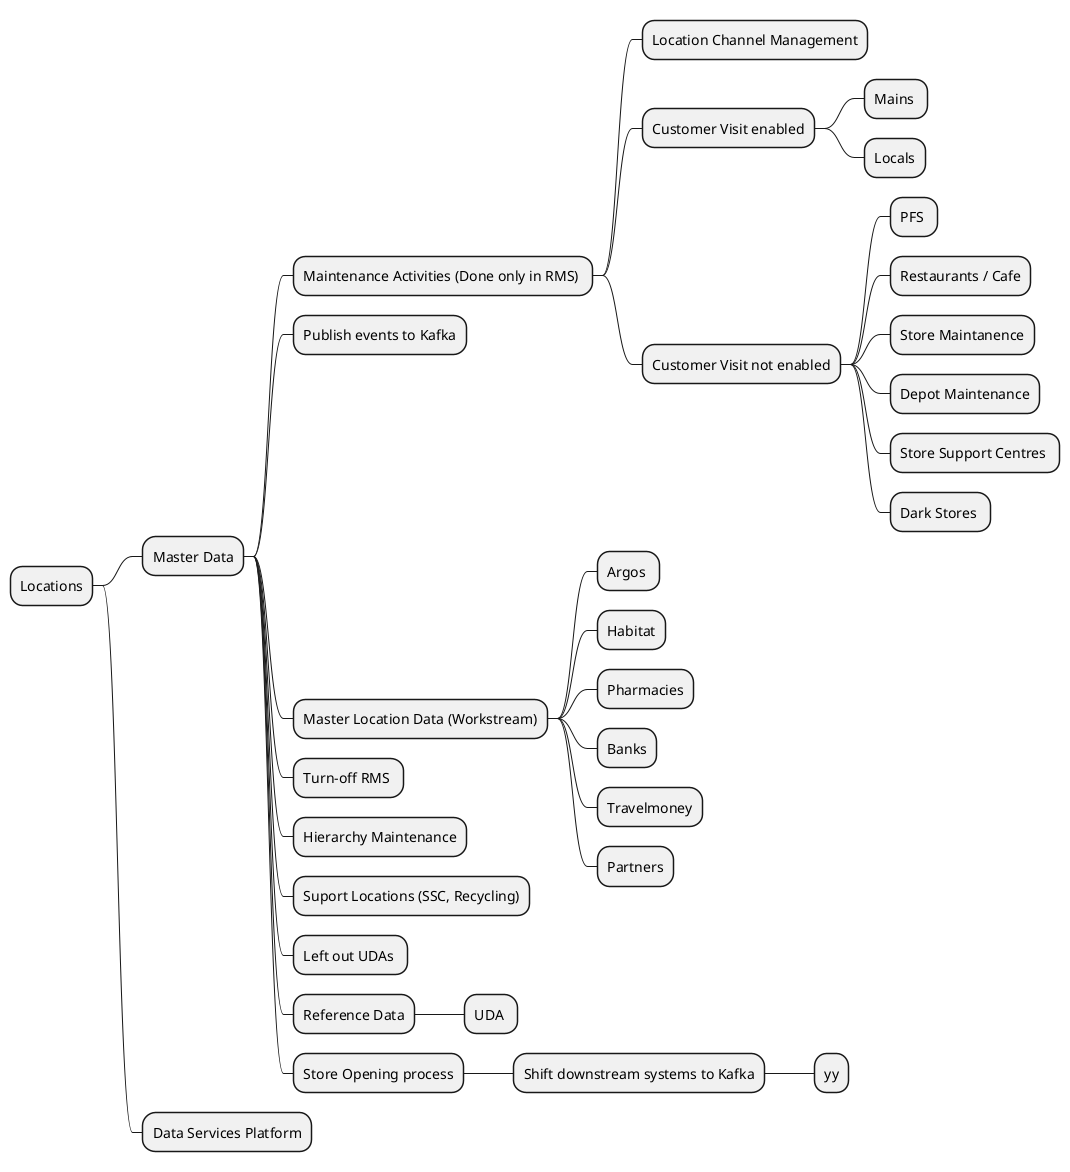 @startmindmap
* Locations
** Master Data
*** Maintenance Activities (Done only in RMS) 
**** Location Channel Management
**** Customer Visit enabled
***** Mains 
***** Locals
**** Customer Visit not enabled
***** PFS 
***** Restaurants / Cafe
***** Store Maintanence
***** Depot Maintenance
***** Store Support Centres 
***** Dark Stores 
*** Publish events to Kafka
*** Master Location Data (Workstream)
**** Argos 
**** Habitat
**** Pharmacies
**** Banks
**** Travelmoney
**** Partners
*** Turn-off RMS 
*** Hierarchy Maintenance
*** Suport Locations (SSC, Recycling)
*** Left out UDAs 
*** Reference Data
**** UDA 
*** Store Opening process
**** Shift downstream systems to Kafka
***** yy
** Data Services Platform

''
'''
''

@endmindmap